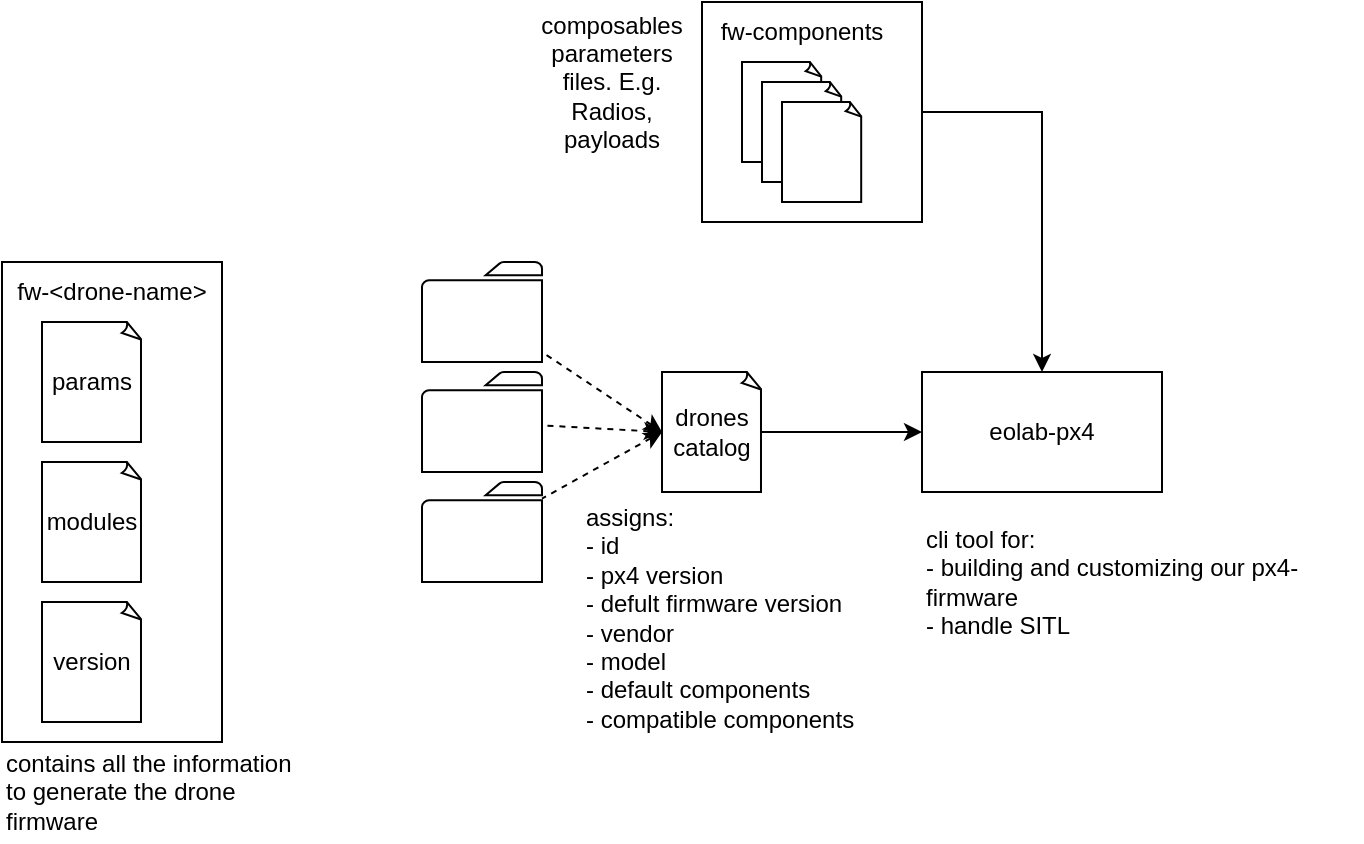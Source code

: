 <mxfile version="23.0.2" type="device">
  <diagram name="Page-1" id="8qQfCWlxuZlzs1HnGYQe">
    <mxGraphModel dx="989" dy="699" grid="1" gridSize="10" guides="1" tooltips="1" connect="1" arrows="1" fold="1" page="1" pageScale="1" pageWidth="3300" pageHeight="2339" math="0" shadow="0">
      <root>
        <mxCell id="0" />
        <mxCell id="1" parent="0" />
        <mxCell id="0ker_bun_fKuUjKcQQ0Q-8" value="" style="rounded=0;whiteSpace=wrap;html=1;" vertex="1" parent="1">
          <mxGeometry x="190" y="250" width="110" height="240" as="geometry" />
        </mxCell>
        <mxCell id="0ker_bun_fKuUjKcQQ0Q-5" value="params" style="whiteSpace=wrap;html=1;shape=mxgraph.basic.document" vertex="1" parent="1">
          <mxGeometry x="210" y="280" width="50" height="60" as="geometry" />
        </mxCell>
        <mxCell id="0ker_bun_fKuUjKcQQ0Q-6" value="modules" style="whiteSpace=wrap;html=1;shape=mxgraph.basic.document" vertex="1" parent="1">
          <mxGeometry x="210" y="350" width="50" height="60" as="geometry" />
        </mxCell>
        <mxCell id="0ker_bun_fKuUjKcQQ0Q-7" value="version" style="whiteSpace=wrap;html=1;shape=mxgraph.basic.document" vertex="1" parent="1">
          <mxGeometry x="210" y="420" width="50" height="60" as="geometry" />
        </mxCell>
        <mxCell id="0ker_bun_fKuUjKcQQ0Q-9" value="fw-&amp;lt;drone-name&amp;gt;" style="text;html=1;strokeColor=none;fillColor=none;align=center;verticalAlign=middle;whiteSpace=wrap;rounded=0;" vertex="1" parent="1">
          <mxGeometry x="190" y="250" width="110" height="30" as="geometry" />
        </mxCell>
        <mxCell id="0ker_bun_fKuUjKcQQ0Q-10" value="contains all the information to generate the drone firmware" style="text;html=1;strokeColor=none;fillColor=none;align=left;verticalAlign=middle;whiteSpace=wrap;rounded=0;" vertex="1" parent="1">
          <mxGeometry x="190" y="490" width="150" height="50" as="geometry" />
        </mxCell>
        <mxCell id="0ker_bun_fKuUjKcQQ0Q-25" style="edgeStyle=orthogonalEdgeStyle;rounded=0;orthogonalLoop=1;jettySize=auto;html=1;exitX=1;exitY=0.5;exitDx=0;exitDy=0;entryX=0.5;entryY=0;entryDx=0;entryDy=0;" edge="1" parent="1" source="0ker_bun_fKuUjKcQQ0Q-11" target="0ker_bun_fKuUjKcQQ0Q-18">
          <mxGeometry relative="1" as="geometry" />
        </mxCell>
        <mxCell id="0ker_bun_fKuUjKcQQ0Q-11" value="" style="rounded=0;whiteSpace=wrap;html=1;" vertex="1" parent="1">
          <mxGeometry x="540" y="120" width="110" height="110" as="geometry" />
        </mxCell>
        <mxCell id="0ker_bun_fKuUjKcQQ0Q-12" value="fw-components" style="text;html=1;strokeColor=none;fillColor=none;align=center;verticalAlign=middle;whiteSpace=wrap;rounded=0;" vertex="1" parent="1">
          <mxGeometry x="540" y="120" width="100" height="30" as="geometry" />
        </mxCell>
        <mxCell id="0ker_bun_fKuUjKcQQ0Q-14" value="" style="whiteSpace=wrap;html=1;shape=mxgraph.basic.document" vertex="1" parent="1">
          <mxGeometry x="560" y="150" width="40" height="50" as="geometry" />
        </mxCell>
        <mxCell id="0ker_bun_fKuUjKcQQ0Q-15" value="" style="whiteSpace=wrap;html=1;shape=mxgraph.basic.document" vertex="1" parent="1">
          <mxGeometry x="570" y="160" width="40" height="50" as="geometry" />
        </mxCell>
        <mxCell id="0ker_bun_fKuUjKcQQ0Q-16" value="" style="whiteSpace=wrap;html=1;shape=mxgraph.basic.document" vertex="1" parent="1">
          <mxGeometry x="580" y="170" width="40" height="50" as="geometry" />
        </mxCell>
        <mxCell id="0ker_bun_fKuUjKcQQ0Q-17" value="composables parameters files. E.g. Radios, payloads" style="text;html=1;strokeColor=none;fillColor=none;align=center;verticalAlign=middle;whiteSpace=wrap;rounded=0;" vertex="1" parent="1">
          <mxGeometry x="450" y="120" width="90" height="80" as="geometry" />
        </mxCell>
        <mxCell id="0ker_bun_fKuUjKcQQ0Q-18" value="eolab-px4" style="rounded=0;whiteSpace=wrap;html=1;" vertex="1" parent="1">
          <mxGeometry x="650" y="305" width="120" height="60" as="geometry" />
        </mxCell>
        <mxCell id="0ker_bun_fKuUjKcQQ0Q-19" value="cli tool for:&lt;br&gt;- building and customizing our px4-firmware&lt;br&gt;- handle SITL" style="text;html=1;strokeColor=none;fillColor=none;align=left;verticalAlign=middle;whiteSpace=wrap;rounded=0;" vertex="1" parent="1">
          <mxGeometry x="650" y="380" width="220" height="60" as="geometry" />
        </mxCell>
        <mxCell id="0ker_bun_fKuUjKcQQ0Q-28" style="edgeStyle=orthogonalEdgeStyle;rounded=0;orthogonalLoop=1;jettySize=auto;html=1;exitX=1;exitY=0.5;exitDx=0;exitDy=0;exitPerimeter=0;entryX=0;entryY=0.5;entryDx=0;entryDy=0;" edge="1" parent="1" source="0ker_bun_fKuUjKcQQ0Q-27" target="0ker_bun_fKuUjKcQQ0Q-18">
          <mxGeometry relative="1" as="geometry" />
        </mxCell>
        <mxCell id="0ker_bun_fKuUjKcQQ0Q-36" style="edgeStyle=none;rounded=0;orthogonalLoop=1;jettySize=auto;html=1;exitX=0;exitY=0.5;exitDx=0;exitDy=0;exitPerimeter=0;dashed=1;startArrow=classic;startFill=1;endArrow=none;endFill=0;" edge="1" parent="1" source="0ker_bun_fKuUjKcQQ0Q-27" target="0ker_bun_fKuUjKcQQ0Q-30">
          <mxGeometry relative="1" as="geometry" />
        </mxCell>
        <mxCell id="0ker_bun_fKuUjKcQQ0Q-37" style="edgeStyle=none;rounded=0;orthogonalLoop=1;jettySize=auto;html=1;exitX=0;exitY=0.5;exitDx=0;exitDy=0;exitPerimeter=0;dashed=1;startArrow=classic;startFill=1;endArrow=none;endFill=0;" edge="1" parent="1" source="0ker_bun_fKuUjKcQQ0Q-27" target="0ker_bun_fKuUjKcQQ0Q-31">
          <mxGeometry relative="1" as="geometry" />
        </mxCell>
        <mxCell id="0ker_bun_fKuUjKcQQ0Q-38" style="edgeStyle=none;rounded=0;orthogonalLoop=1;jettySize=auto;html=1;exitX=0;exitY=0.5;exitDx=0;exitDy=0;exitPerimeter=0;dashed=1;startArrow=classic;startFill=1;endArrow=none;endFill=0;" edge="1" parent="1" source="0ker_bun_fKuUjKcQQ0Q-27" target="0ker_bun_fKuUjKcQQ0Q-32">
          <mxGeometry relative="1" as="geometry" />
        </mxCell>
        <mxCell id="0ker_bun_fKuUjKcQQ0Q-27" value="drones&lt;br&gt;catalog" style="whiteSpace=wrap;html=1;shape=mxgraph.basic.document" vertex="1" parent="1">
          <mxGeometry x="520" y="305" width="50" height="60" as="geometry" />
        </mxCell>
        <mxCell id="0ker_bun_fKuUjKcQQ0Q-30" value="" style="sketch=0;pointerEvents=1;shadow=0;dashed=0;html=1;labelPosition=center;verticalLabelPosition=bottom;verticalAlign=top;outlineConnect=0;align=center;shape=mxgraph.office.concepts.folder;" vertex="1" parent="1">
          <mxGeometry x="400" y="250" width="60" height="50" as="geometry" />
        </mxCell>
        <mxCell id="0ker_bun_fKuUjKcQQ0Q-31" value="" style="sketch=0;pointerEvents=1;shadow=0;dashed=0;html=1;labelPosition=center;verticalLabelPosition=bottom;verticalAlign=top;outlineConnect=0;align=center;shape=mxgraph.office.concepts.folder;" vertex="1" parent="1">
          <mxGeometry x="400" y="360" width="60" height="50" as="geometry" />
        </mxCell>
        <mxCell id="0ker_bun_fKuUjKcQQ0Q-32" value="" style="sketch=0;pointerEvents=1;shadow=0;dashed=0;html=1;labelPosition=center;verticalLabelPosition=bottom;verticalAlign=top;outlineConnect=0;align=center;shape=mxgraph.office.concepts.folder;" vertex="1" parent="1">
          <mxGeometry x="400" y="305" width="60" height="50" as="geometry" />
        </mxCell>
        <mxCell id="0ker_bun_fKuUjKcQQ0Q-39" value="assigns:&lt;br&gt;- id&lt;br&gt;- px4 version&lt;br&gt;- defult firmware version&lt;br&gt;- vendor&lt;br&gt;- model&lt;br&gt;- default components&lt;br&gt;- compatible components" style="text;html=1;strokeColor=none;fillColor=none;align=left;verticalAlign=middle;whiteSpace=wrap;rounded=0;" vertex="1" parent="1">
          <mxGeometry x="480" y="370" width="160" height="115" as="geometry" />
        </mxCell>
      </root>
    </mxGraphModel>
  </diagram>
</mxfile>
